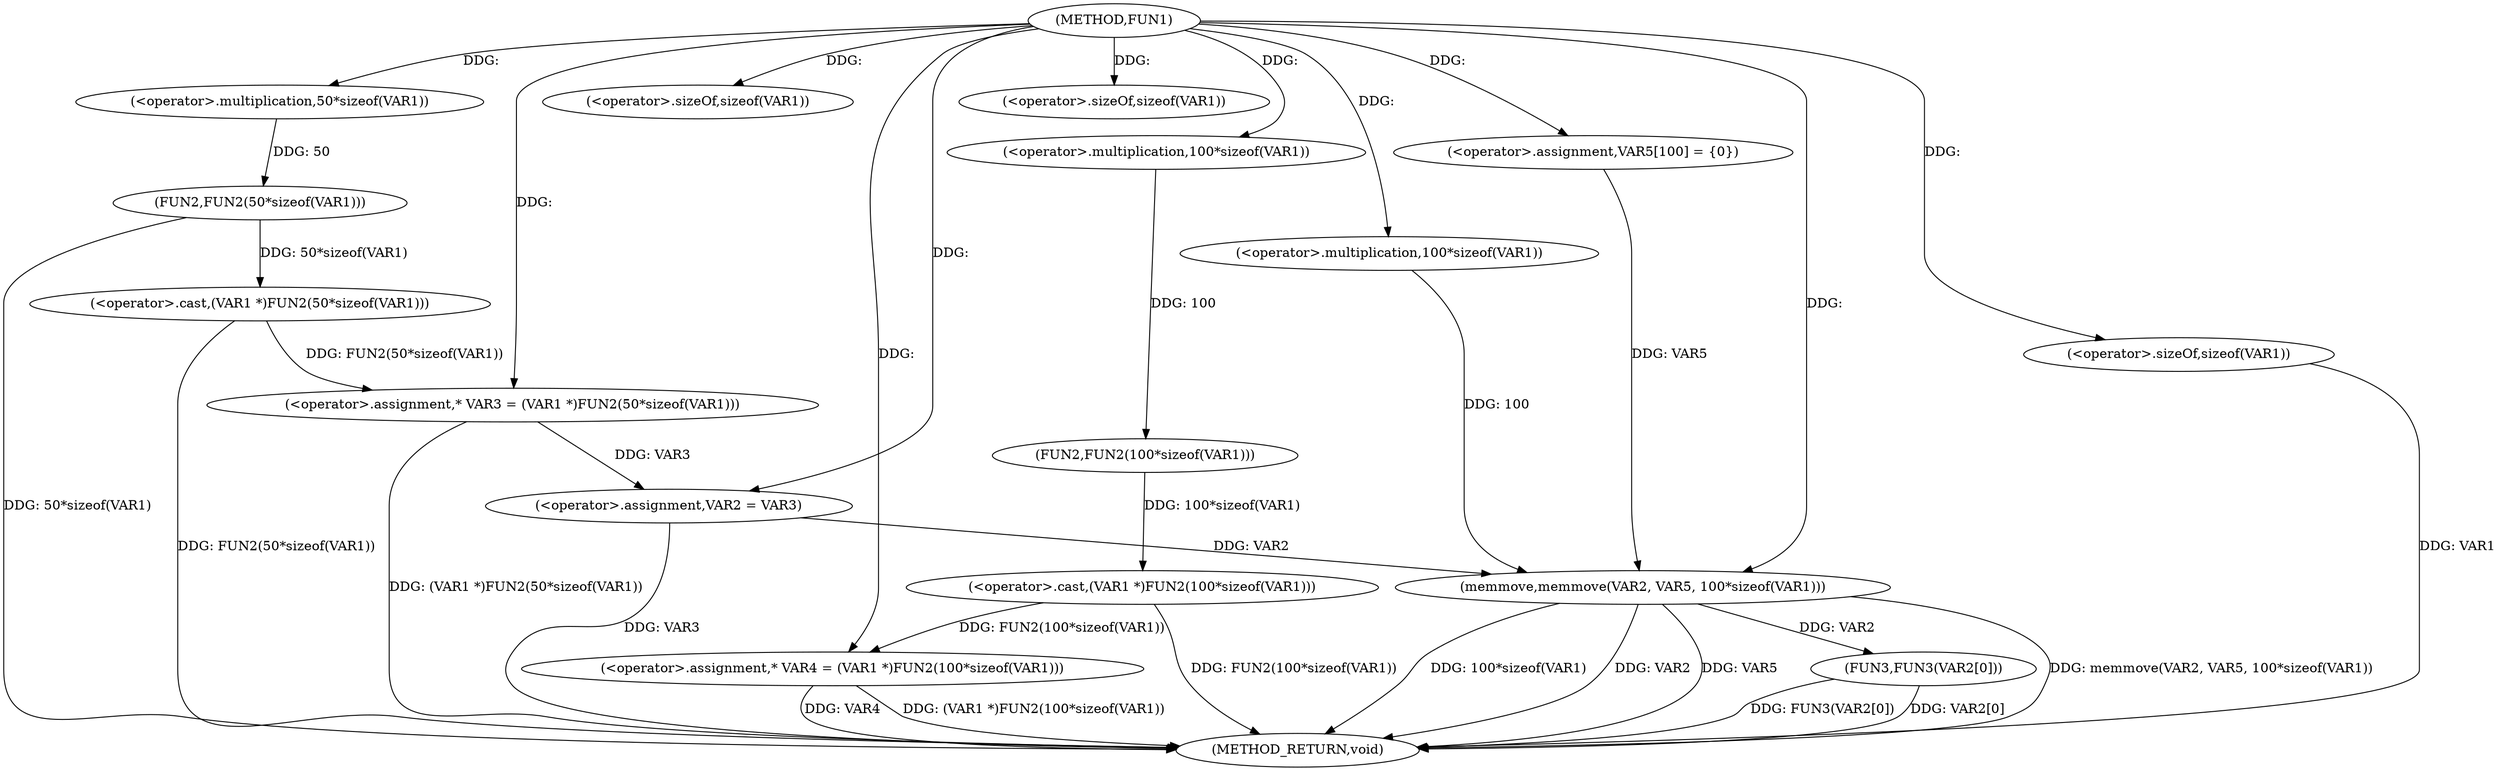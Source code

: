 digraph FUN1 {  
"1000100" [label = "(METHOD,FUN1)" ]
"1000141" [label = "(METHOD_RETURN,void)" ]
"1000104" [label = "(<operator>.assignment,* VAR3 = (VAR1 *)FUN2(50*sizeof(VAR1)))" ]
"1000106" [label = "(<operator>.cast,(VAR1 *)FUN2(50*sizeof(VAR1)))" ]
"1000108" [label = "(FUN2,FUN2(50*sizeof(VAR1)))" ]
"1000109" [label = "(<operator>.multiplication,50*sizeof(VAR1))" ]
"1000111" [label = "(<operator>.sizeOf,sizeof(VAR1))" ]
"1000114" [label = "(<operator>.assignment,* VAR4 = (VAR1 *)FUN2(100*sizeof(VAR1)))" ]
"1000116" [label = "(<operator>.cast,(VAR1 *)FUN2(100*sizeof(VAR1)))" ]
"1000118" [label = "(FUN2,FUN2(100*sizeof(VAR1)))" ]
"1000119" [label = "(<operator>.multiplication,100*sizeof(VAR1))" ]
"1000121" [label = "(<operator>.sizeOf,sizeof(VAR1))" ]
"1000123" [label = "(<operator>.assignment,VAR2 = VAR3)" ]
"1000128" [label = "(<operator>.assignment,VAR5[100] = {0})" ]
"1000130" [label = "(memmove,memmove(VAR2, VAR5, 100*sizeof(VAR1)))" ]
"1000133" [label = "(<operator>.multiplication,100*sizeof(VAR1))" ]
"1000135" [label = "(<operator>.sizeOf,sizeof(VAR1))" ]
"1000137" [label = "(FUN3,FUN3(VAR2[0]))" ]
  "1000130" -> "1000141"  [ label = "DDG: memmove(VAR2, VAR5, 100*sizeof(VAR1))"] 
  "1000123" -> "1000141"  [ label = "DDG: VAR3"] 
  "1000106" -> "1000141"  [ label = "DDG: FUN2(50*sizeof(VAR1))"] 
  "1000114" -> "1000141"  [ label = "DDG: VAR4"] 
  "1000116" -> "1000141"  [ label = "DDG: FUN2(100*sizeof(VAR1))"] 
  "1000130" -> "1000141"  [ label = "DDG: 100*sizeof(VAR1)"] 
  "1000135" -> "1000141"  [ label = "DDG: VAR1"] 
  "1000114" -> "1000141"  [ label = "DDG: (VAR1 *)FUN2(100*sizeof(VAR1))"] 
  "1000130" -> "1000141"  [ label = "DDG: VAR2"] 
  "1000130" -> "1000141"  [ label = "DDG: VAR5"] 
  "1000137" -> "1000141"  [ label = "DDG: VAR2[0]"] 
  "1000137" -> "1000141"  [ label = "DDG: FUN3(VAR2[0])"] 
  "1000104" -> "1000141"  [ label = "DDG: (VAR1 *)FUN2(50*sizeof(VAR1))"] 
  "1000108" -> "1000141"  [ label = "DDG: 50*sizeof(VAR1)"] 
  "1000106" -> "1000104"  [ label = "DDG: FUN2(50*sizeof(VAR1))"] 
  "1000100" -> "1000104"  [ label = "DDG: "] 
  "1000108" -> "1000106"  [ label = "DDG: 50*sizeof(VAR1)"] 
  "1000109" -> "1000108"  [ label = "DDG: 50"] 
  "1000100" -> "1000109"  [ label = "DDG: "] 
  "1000100" -> "1000111"  [ label = "DDG: "] 
  "1000116" -> "1000114"  [ label = "DDG: FUN2(100*sizeof(VAR1))"] 
  "1000100" -> "1000114"  [ label = "DDG: "] 
  "1000118" -> "1000116"  [ label = "DDG: 100*sizeof(VAR1)"] 
  "1000119" -> "1000118"  [ label = "DDG: 100"] 
  "1000100" -> "1000119"  [ label = "DDG: "] 
  "1000100" -> "1000121"  [ label = "DDG: "] 
  "1000104" -> "1000123"  [ label = "DDG: VAR3"] 
  "1000100" -> "1000123"  [ label = "DDG: "] 
  "1000100" -> "1000128"  [ label = "DDG: "] 
  "1000123" -> "1000130"  [ label = "DDG: VAR2"] 
  "1000100" -> "1000130"  [ label = "DDG: "] 
  "1000128" -> "1000130"  [ label = "DDG: VAR5"] 
  "1000133" -> "1000130"  [ label = "DDG: 100"] 
  "1000100" -> "1000133"  [ label = "DDG: "] 
  "1000100" -> "1000135"  [ label = "DDG: "] 
  "1000130" -> "1000137"  [ label = "DDG: VAR2"] 
}
